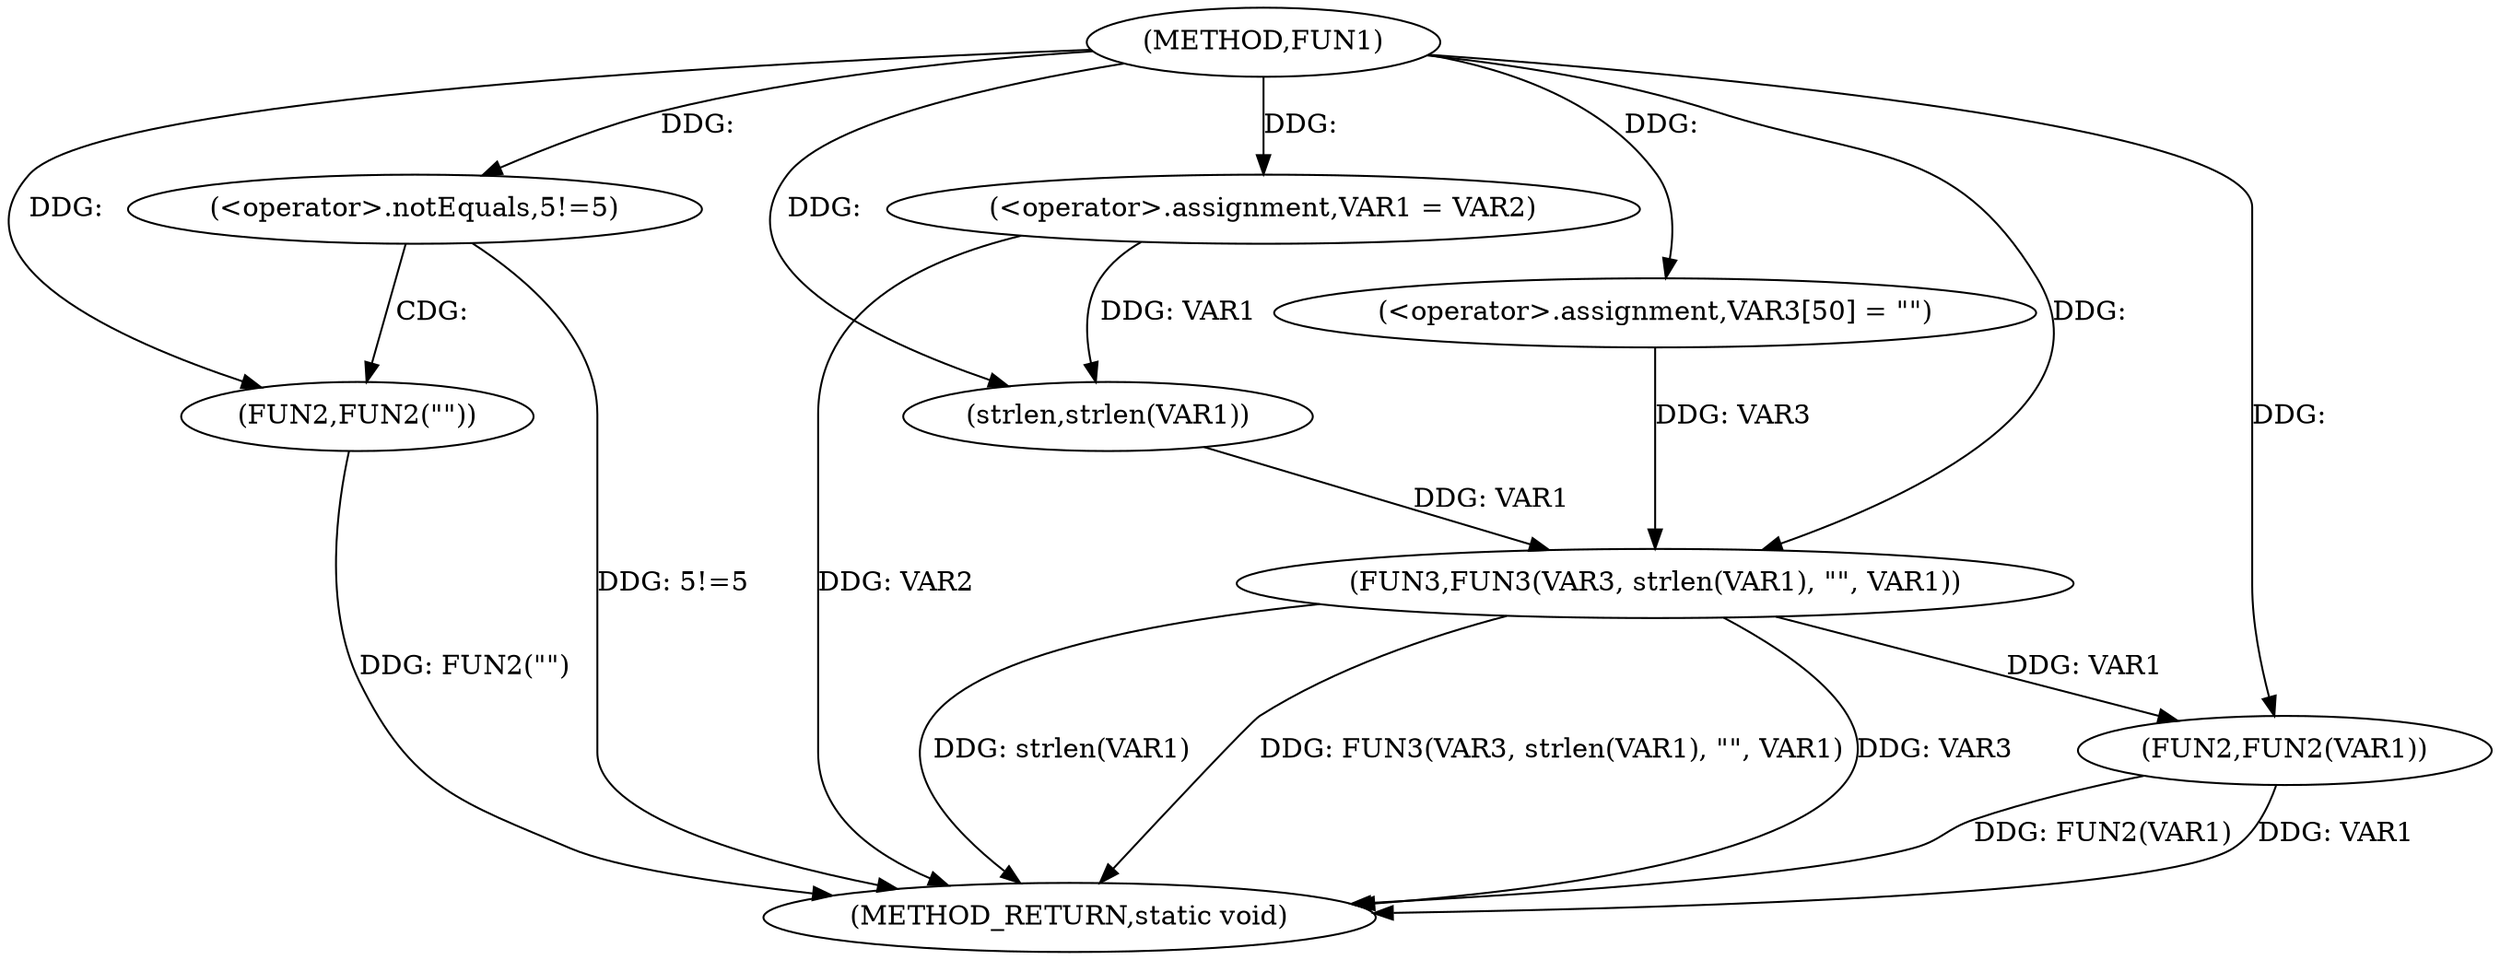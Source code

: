 digraph FUN1 {  
"1000100" [label = "(METHOD,FUN1)" ]
"1000129" [label = "(METHOD_RETURN,static void)" ]
"1000104" [label = "(<operator>.assignment,VAR1 = VAR2)" ]
"1000108" [label = "(<operator>.notEquals,5!=5)" ]
"1000112" [label = "(FUN2,FUN2(\"\"))" ]
"1000118" [label = "(<operator>.assignment,VAR3[50] = \"\")" ]
"1000121" [label = "(FUN3,FUN3(VAR3, strlen(VAR1), \"\", VAR1))" ]
"1000123" [label = "(strlen,strlen(VAR1))" ]
"1000127" [label = "(FUN2,FUN2(VAR1))" ]
  "1000108" -> "1000129"  [ label = "DDG: 5!=5"] 
  "1000121" -> "1000129"  [ label = "DDG: strlen(VAR1)"] 
  "1000121" -> "1000129"  [ label = "DDG: FUN3(VAR3, strlen(VAR1), \"\", VAR1)"] 
  "1000127" -> "1000129"  [ label = "DDG: FUN2(VAR1)"] 
  "1000112" -> "1000129"  [ label = "DDG: FUN2(\"\")"] 
  "1000121" -> "1000129"  [ label = "DDG: VAR3"] 
  "1000127" -> "1000129"  [ label = "DDG: VAR1"] 
  "1000104" -> "1000129"  [ label = "DDG: VAR2"] 
  "1000100" -> "1000104"  [ label = "DDG: "] 
  "1000100" -> "1000108"  [ label = "DDG: "] 
  "1000100" -> "1000112"  [ label = "DDG: "] 
  "1000100" -> "1000118"  [ label = "DDG: "] 
  "1000118" -> "1000121"  [ label = "DDG: VAR3"] 
  "1000100" -> "1000121"  [ label = "DDG: "] 
  "1000123" -> "1000121"  [ label = "DDG: VAR1"] 
  "1000104" -> "1000123"  [ label = "DDG: VAR1"] 
  "1000100" -> "1000123"  [ label = "DDG: "] 
  "1000121" -> "1000127"  [ label = "DDG: VAR1"] 
  "1000100" -> "1000127"  [ label = "DDG: "] 
  "1000108" -> "1000112"  [ label = "CDG: "] 
}
